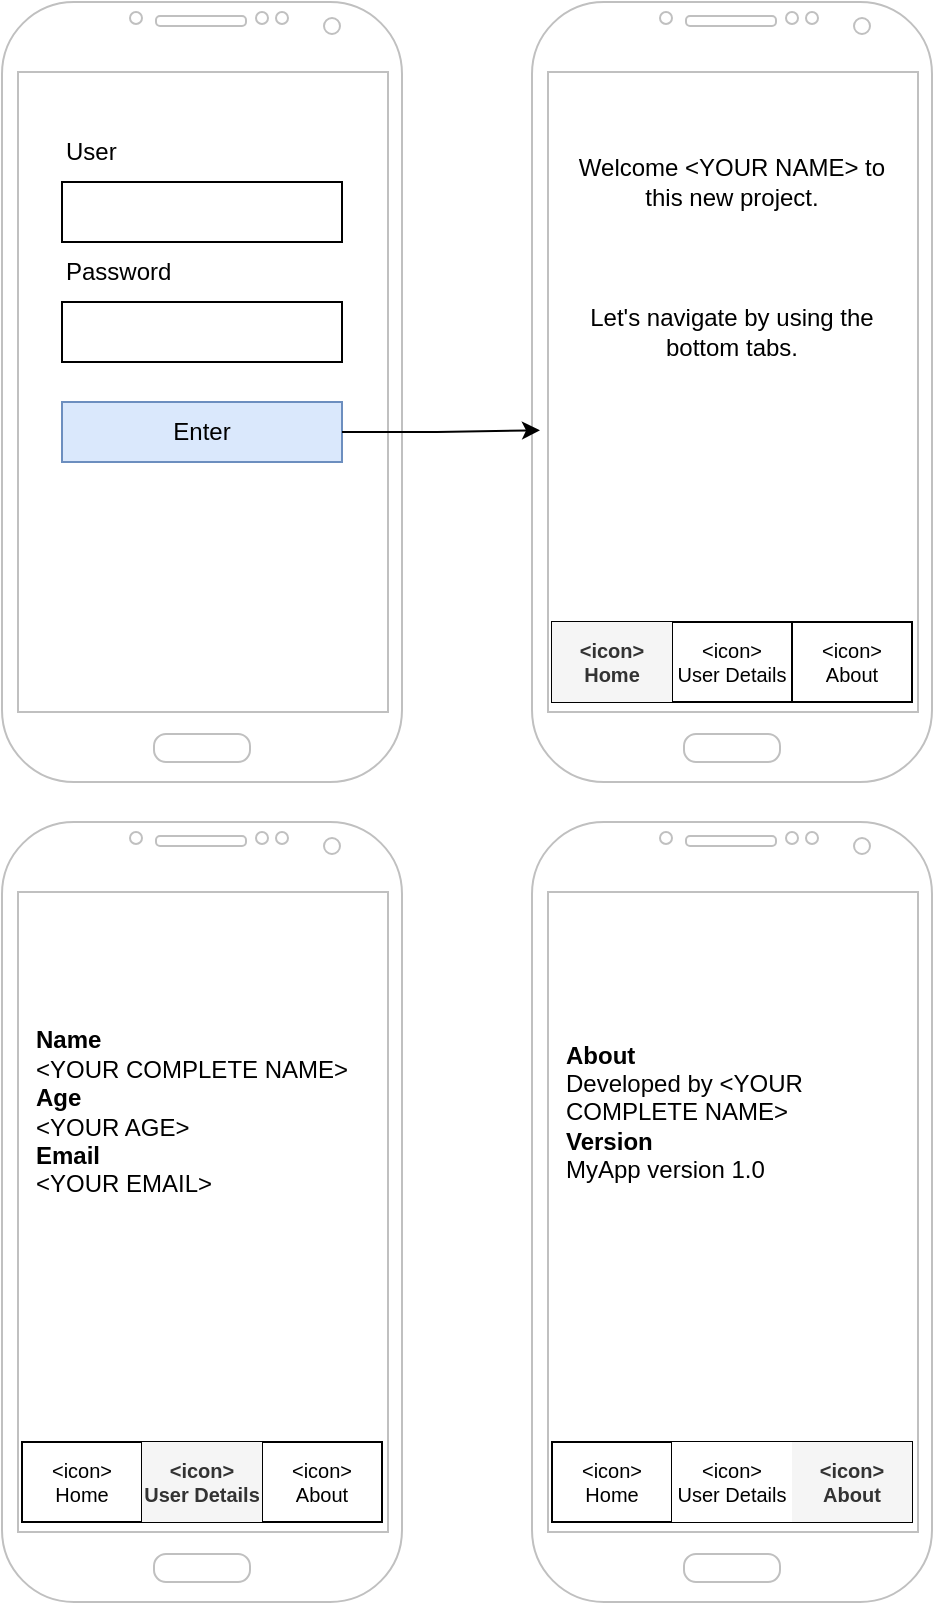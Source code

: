 <mxfile version="23.1.5" type="device">
  <diagram name="Page-1" id="Aw9oe8vOEeQzOmV9QsDD">
    <mxGraphModel dx="1272" dy="899" grid="1" gridSize="10" guides="1" tooltips="1" connect="1" arrows="1" fold="1" page="1" pageScale="1" pageWidth="850" pageHeight="1100" math="0" shadow="0">
      <root>
        <mxCell id="0" />
        <mxCell id="1" parent="0" />
        <mxCell id="pA_ewfYiIkWrYzlfJd9I-6" value="" style="verticalLabelPosition=bottom;verticalAlign=top;html=1;shadow=0;dashed=0;strokeWidth=1;shape=mxgraph.android.phone2;strokeColor=#c0c0c0;" parent="1" vertex="1">
          <mxGeometry x="60" y="130" width="200" height="390" as="geometry" />
        </mxCell>
        <mxCell id="aH4c5Wjg07KuohovG9cp-1" value="" style="rounded=0;whiteSpace=wrap;html=1;" vertex="1" parent="1">
          <mxGeometry x="90" y="220" width="140" height="30" as="geometry" />
        </mxCell>
        <mxCell id="aH4c5Wjg07KuohovG9cp-2" value="User" style="text;html=1;align=left;verticalAlign=middle;whiteSpace=wrap;rounded=0;" vertex="1" parent="1">
          <mxGeometry x="90" y="190" width="60" height="30" as="geometry" />
        </mxCell>
        <mxCell id="aH4c5Wjg07KuohovG9cp-3" value="" style="rounded=0;whiteSpace=wrap;html=1;" vertex="1" parent="1">
          <mxGeometry x="90" y="280" width="140" height="30" as="geometry" />
        </mxCell>
        <mxCell id="aH4c5Wjg07KuohovG9cp-4" value="Password" style="text;html=1;align=left;verticalAlign=middle;whiteSpace=wrap;rounded=0;" vertex="1" parent="1">
          <mxGeometry x="90" y="250" width="60" height="30" as="geometry" />
        </mxCell>
        <mxCell id="aH4c5Wjg07KuohovG9cp-5" value="Enter" style="rounded=0;whiteSpace=wrap;html=1;fillColor=#dae8fc;strokeColor=#6c8ebf;" vertex="1" parent="1">
          <mxGeometry x="90" y="330" width="140" height="30" as="geometry" />
        </mxCell>
        <mxCell id="aH4c5Wjg07KuohovG9cp-6" value="" style="verticalLabelPosition=bottom;verticalAlign=top;html=1;shadow=0;dashed=0;strokeWidth=1;shape=mxgraph.android.phone2;strokeColor=#c0c0c0;" vertex="1" parent="1">
          <mxGeometry x="325" y="130" width="200" height="390" as="geometry" />
        </mxCell>
        <mxCell id="aH4c5Wjg07KuohovG9cp-7" style="edgeStyle=orthogonalEdgeStyle;rounded=0;orthogonalLoop=1;jettySize=auto;html=1;entryX=0.02;entryY=0.549;entryDx=0;entryDy=0;entryPerimeter=0;" edge="1" parent="1" source="aH4c5Wjg07KuohovG9cp-5" target="aH4c5Wjg07KuohovG9cp-6">
          <mxGeometry relative="1" as="geometry" />
        </mxCell>
        <mxCell id="aH4c5Wjg07KuohovG9cp-9" value="" style="shape=table;startSize=0;container=1;collapsible=0;childLayout=tableLayout;fontSize=14;" vertex="1" parent="1">
          <mxGeometry x="335" y="440" width="180" height="40" as="geometry" />
        </mxCell>
        <mxCell id="aH4c5Wjg07KuohovG9cp-10" value="" style="shape=tableRow;horizontal=0;startSize=0;swimlaneHead=0;swimlaneBody=0;strokeColor=inherit;top=0;left=0;bottom=0;right=0;collapsible=0;dropTarget=0;fillColor=none;points=[[0,0.5],[1,0.5]];portConstraint=eastwest;fontSize=16;" vertex="1" parent="aH4c5Wjg07KuohovG9cp-9">
          <mxGeometry width="180" height="40" as="geometry" />
        </mxCell>
        <mxCell id="aH4c5Wjg07KuohovG9cp-11" value="&amp;lt;icon&amp;gt;&lt;br&gt;Home" style="shape=partialRectangle;html=1;whiteSpace=wrap;connectable=0;strokeColor=#666666;overflow=hidden;fillColor=#f5f5f5;top=0;left=0;bottom=0;right=0;pointerEvents=1;fontSize=10;fontStyle=1;fontColor=#333333;" vertex="1" parent="aH4c5Wjg07KuohovG9cp-10">
          <mxGeometry width="60" height="40" as="geometry">
            <mxRectangle width="60" height="40" as="alternateBounds" />
          </mxGeometry>
        </mxCell>
        <mxCell id="aH4c5Wjg07KuohovG9cp-12" value="&amp;lt;icon&amp;gt;&lt;br&gt;User Details" style="shape=partialRectangle;html=1;whiteSpace=wrap;connectable=0;strokeColor=inherit;overflow=hidden;fillColor=none;top=0;left=0;bottom=0;right=0;pointerEvents=1;fontSize=10;" vertex="1" parent="aH4c5Wjg07KuohovG9cp-10">
          <mxGeometry x="60" width="60" height="40" as="geometry">
            <mxRectangle width="60" height="40" as="alternateBounds" />
          </mxGeometry>
        </mxCell>
        <mxCell id="aH4c5Wjg07KuohovG9cp-22" value="&amp;lt;icon&amp;gt;&lt;br&gt;About" style="shape=partialRectangle;html=1;whiteSpace=wrap;connectable=0;strokeColor=inherit;overflow=hidden;fillColor=none;top=0;left=0;bottom=0;right=0;pointerEvents=1;fontSize=10;" vertex="1" parent="aH4c5Wjg07KuohovG9cp-10">
          <mxGeometry x="120" width="60" height="40" as="geometry">
            <mxRectangle width="60" height="40" as="alternateBounds" />
          </mxGeometry>
        </mxCell>
        <mxCell id="aH4c5Wjg07KuohovG9cp-25" value="Welcome &amp;lt;YOUR NAME&amp;gt; to this new project." style="text;html=1;align=center;verticalAlign=middle;whiteSpace=wrap;rounded=0;" vertex="1" parent="1">
          <mxGeometry x="340" y="190" width="170" height="60" as="geometry" />
        </mxCell>
        <mxCell id="aH4c5Wjg07KuohovG9cp-26" value="Let&#39;s navigate by using the bottom tabs." style="text;html=1;align=center;verticalAlign=middle;whiteSpace=wrap;rounded=0;" vertex="1" parent="1">
          <mxGeometry x="340" y="265" width="170" height="60" as="geometry" />
        </mxCell>
        <mxCell id="aH4c5Wjg07KuohovG9cp-35" value="" style="verticalLabelPosition=bottom;verticalAlign=top;html=1;shadow=0;dashed=0;strokeWidth=1;shape=mxgraph.android.phone2;strokeColor=#c0c0c0;" vertex="1" parent="1">
          <mxGeometry x="60" y="540" width="200" height="390" as="geometry" />
        </mxCell>
        <mxCell id="aH4c5Wjg07KuohovG9cp-36" value="" style="shape=table;startSize=0;container=1;collapsible=0;childLayout=tableLayout;fontSize=14;" vertex="1" parent="1">
          <mxGeometry x="70" y="850" width="180" height="40" as="geometry" />
        </mxCell>
        <mxCell id="aH4c5Wjg07KuohovG9cp-37" value="" style="shape=tableRow;horizontal=0;startSize=0;swimlaneHead=0;swimlaneBody=0;strokeColor=inherit;top=0;left=0;bottom=0;right=0;collapsible=0;dropTarget=0;fillColor=none;points=[[0,0.5],[1,0.5]];portConstraint=eastwest;fontSize=16;" vertex="1" parent="aH4c5Wjg07KuohovG9cp-36">
          <mxGeometry width="180" height="40" as="geometry" />
        </mxCell>
        <mxCell id="aH4c5Wjg07KuohovG9cp-38" value="&amp;lt;icon&amp;gt;&lt;br&gt;Home" style="shape=partialRectangle;html=1;whiteSpace=wrap;connectable=0;strokeColor=inherit;overflow=hidden;fillColor=none;top=0;left=0;bottom=0;right=0;pointerEvents=1;fontSize=10;fontStyle=0" vertex="1" parent="aH4c5Wjg07KuohovG9cp-37">
          <mxGeometry width="60" height="40" as="geometry">
            <mxRectangle width="60" height="40" as="alternateBounds" />
          </mxGeometry>
        </mxCell>
        <mxCell id="aH4c5Wjg07KuohovG9cp-39" value="&amp;lt;icon&amp;gt;&lt;br&gt;User Details" style="shape=partialRectangle;html=1;whiteSpace=wrap;connectable=0;strokeColor=#666666;overflow=hidden;fillColor=#f5f5f5;top=0;left=0;bottom=0;right=0;pointerEvents=1;fontSize=10;fontStyle=1;fontColor=#333333;" vertex="1" parent="aH4c5Wjg07KuohovG9cp-37">
          <mxGeometry x="60" width="60" height="40" as="geometry">
            <mxRectangle width="60" height="40" as="alternateBounds" />
          </mxGeometry>
        </mxCell>
        <mxCell id="aH4c5Wjg07KuohovG9cp-40" value="&amp;lt;icon&amp;gt;&lt;br&gt;About" style="shape=partialRectangle;html=1;whiteSpace=wrap;connectable=0;strokeColor=inherit;overflow=hidden;fillColor=none;top=0;left=0;bottom=0;right=0;pointerEvents=1;fontSize=10;" vertex="1" parent="aH4c5Wjg07KuohovG9cp-37">
          <mxGeometry x="120" width="60" height="40" as="geometry">
            <mxRectangle width="60" height="40" as="alternateBounds" />
          </mxGeometry>
        </mxCell>
        <mxCell id="aH4c5Wjg07KuohovG9cp-41" value="&lt;b&gt;Name&lt;/b&gt;&lt;br&gt;&lt;div style=&quot;&quot;&gt;&lt;span style=&quot;background-color: initial;&quot;&gt;&amp;lt;YOUR COMPLETE NAME&amp;gt;&lt;/span&gt;&lt;/div&gt;&lt;div style=&quot;&quot;&gt;&lt;b style=&quot;border-color: var(--border-color);&quot;&gt;Age&lt;/b&gt;&lt;br style=&quot;border-color: var(--border-color);&quot;&gt;&lt;div style=&quot;border-color: var(--border-color);&quot;&gt;&amp;lt;YOUR AGE&amp;gt;&lt;/div&gt;&lt;div style=&quot;border-color: var(--border-color);&quot;&gt;&lt;b style=&quot;border-color: var(--border-color);&quot;&gt;Email&lt;/b&gt;&lt;br style=&quot;border-color: var(--border-color);&quot;&gt;&lt;div style=&quot;border-color: var(--border-color);&quot;&gt;&amp;lt;YOUR EMAIL&amp;gt;&lt;/div&gt;&lt;/div&gt;&lt;/div&gt;" style="text;html=1;align=left;verticalAlign=middle;whiteSpace=wrap;rounded=0;spacing=2;" vertex="1" parent="1">
          <mxGeometry x="75" y="600" width="170" height="170" as="geometry" />
        </mxCell>
        <mxCell id="aH4c5Wjg07KuohovG9cp-50" value="" style="verticalLabelPosition=bottom;verticalAlign=top;html=1;shadow=0;dashed=0;strokeWidth=1;shape=mxgraph.android.phone2;strokeColor=#c0c0c0;" vertex="1" parent="1">
          <mxGeometry x="325" y="540" width="200" height="390" as="geometry" />
        </mxCell>
        <mxCell id="aH4c5Wjg07KuohovG9cp-51" value="" style="shape=table;startSize=0;container=1;collapsible=0;childLayout=tableLayout;fontSize=14;" vertex="1" parent="1">
          <mxGeometry x="335" y="850" width="180" height="40" as="geometry" />
        </mxCell>
        <mxCell id="aH4c5Wjg07KuohovG9cp-52" value="" style="shape=tableRow;horizontal=0;startSize=0;swimlaneHead=0;swimlaneBody=0;strokeColor=inherit;top=0;left=0;bottom=0;right=0;collapsible=0;dropTarget=0;fillColor=none;points=[[0,0.5],[1,0.5]];portConstraint=eastwest;fontSize=16;" vertex="1" parent="aH4c5Wjg07KuohovG9cp-51">
          <mxGeometry width="180" height="40" as="geometry" />
        </mxCell>
        <mxCell id="aH4c5Wjg07KuohovG9cp-53" value="&amp;lt;icon&amp;gt;&lt;br&gt;Home" style="shape=partialRectangle;html=1;whiteSpace=wrap;connectable=0;strokeColor=inherit;overflow=hidden;fillColor=none;top=0;left=0;bottom=0;right=0;pointerEvents=1;fontSize=10;fontStyle=0" vertex="1" parent="aH4c5Wjg07KuohovG9cp-52">
          <mxGeometry width="60" height="40" as="geometry">
            <mxRectangle width="60" height="40" as="alternateBounds" />
          </mxGeometry>
        </mxCell>
        <mxCell id="aH4c5Wjg07KuohovG9cp-54" value="&amp;lt;icon&amp;gt;&lt;br&gt;User Details" style="shape=partialRectangle;html=1;whiteSpace=wrap;connectable=0;overflow=hidden;top=0;left=0;bottom=0;right=0;pointerEvents=1;fontSize=10;fontStyle=0;" vertex="1" parent="aH4c5Wjg07KuohovG9cp-52">
          <mxGeometry x="60" width="60" height="40" as="geometry">
            <mxRectangle width="60" height="40" as="alternateBounds" />
          </mxGeometry>
        </mxCell>
        <mxCell id="aH4c5Wjg07KuohovG9cp-55" value="&amp;lt;icon&amp;gt;&lt;br&gt;About" style="shape=partialRectangle;html=1;whiteSpace=wrap;connectable=0;strokeColor=#666666;overflow=hidden;fillColor=#f5f5f5;top=0;left=0;bottom=0;right=0;pointerEvents=1;fontSize=10;fontStyle=1;fontColor=#333333;" vertex="1" parent="aH4c5Wjg07KuohovG9cp-52">
          <mxGeometry x="120" width="60" height="40" as="geometry">
            <mxRectangle width="60" height="40" as="alternateBounds" />
          </mxGeometry>
        </mxCell>
        <mxCell id="aH4c5Wjg07KuohovG9cp-56" value="&lt;b&gt;About&lt;/b&gt;&lt;br&gt;&lt;div style=&quot;&quot;&gt;&lt;span style=&quot;background-color: initial;&quot;&gt;Developed by &amp;lt;YOUR COMPLETE NAME&amp;gt;&lt;/span&gt;&lt;/div&gt;&lt;div style=&quot;&quot;&gt;&lt;b style=&quot;border-color: var(--border-color);&quot;&gt;Version&lt;/b&gt;&lt;br style=&quot;border-color: var(--border-color);&quot;&gt;&lt;div style=&quot;border-color: var(--border-color);&quot;&gt;MyApp version 1.0&lt;/div&gt;&lt;/div&gt;" style="text;html=1;align=left;verticalAlign=middle;whiteSpace=wrap;rounded=0;spacing=2;" vertex="1" parent="1">
          <mxGeometry x="340" y="600" width="170" height="170" as="geometry" />
        </mxCell>
      </root>
    </mxGraphModel>
  </diagram>
</mxfile>
